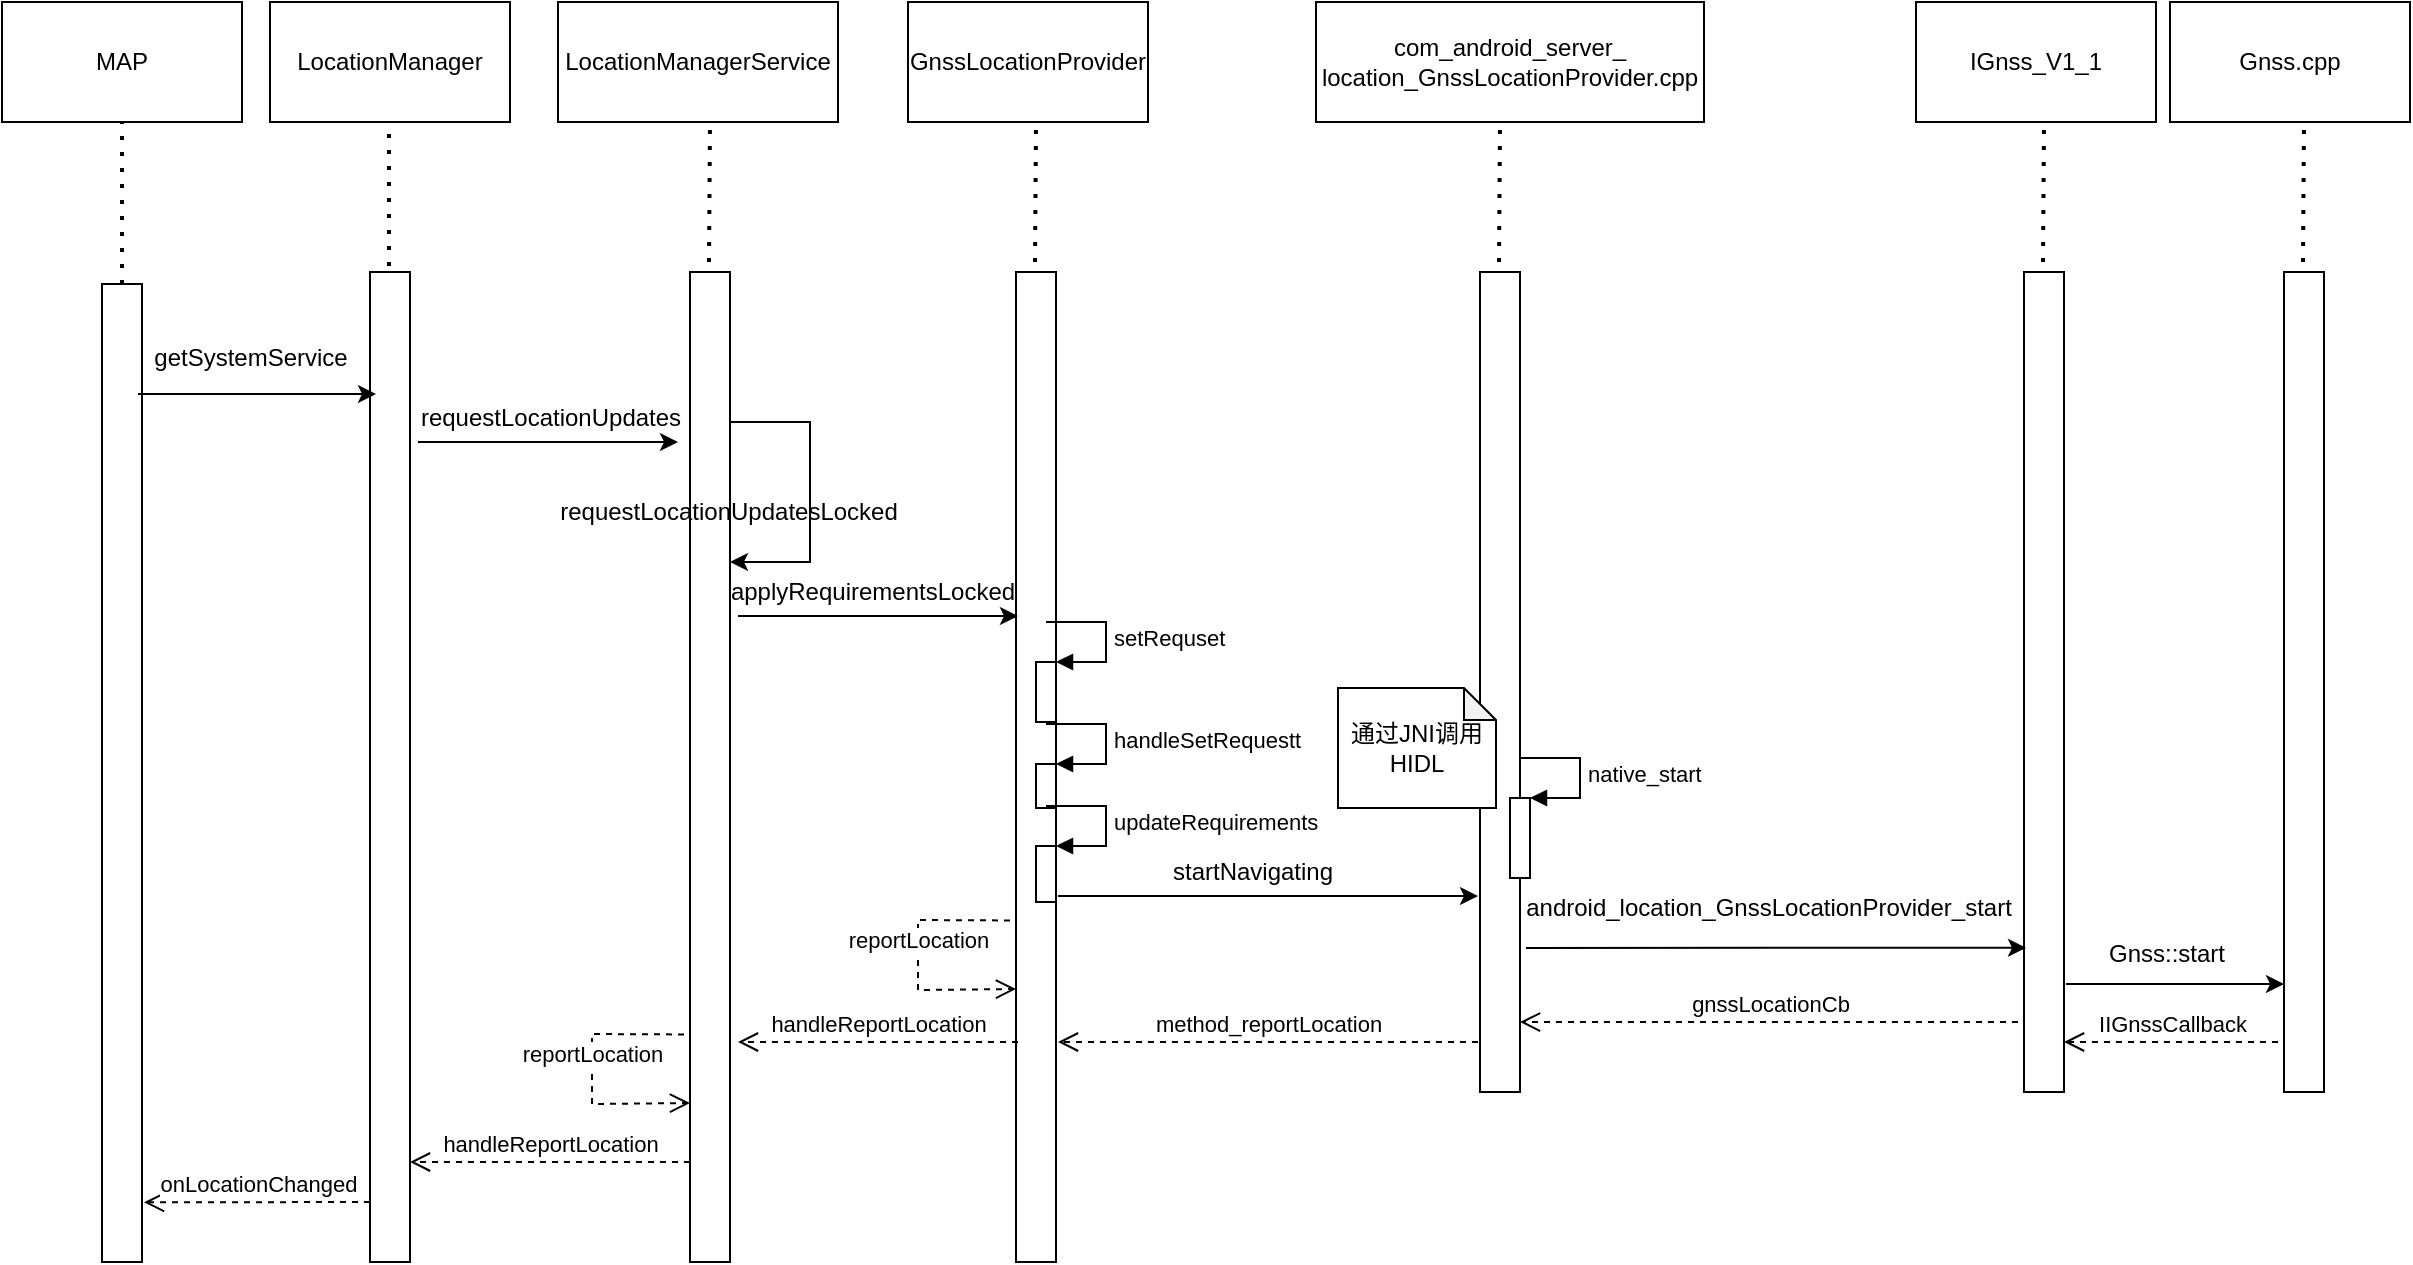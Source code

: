 <mxfile version="20.3.7" type="github">
  <diagram id="R5M0EQiT70jFXRIH_B0B" name="第 1 页">
    <mxGraphModel dx="1422" dy="705" grid="1" gridSize="10" guides="1" tooltips="1" connect="1" arrows="1" fold="1" page="1" pageScale="1" pageWidth="827" pageHeight="1169" math="0" shadow="0">
      <root>
        <mxCell id="0" />
        <mxCell id="1" parent="0" />
        <mxCell id="CG5CflsM_ie-T5YU8wLy-7" value="MAP" style="rounded=0;whiteSpace=wrap;html=1;" vertex="1" parent="1">
          <mxGeometry x="32" y="40" width="120" height="60" as="geometry" />
        </mxCell>
        <mxCell id="CG5CflsM_ie-T5YU8wLy-8" value="LocationManager" style="rounded=0;whiteSpace=wrap;html=1;" vertex="1" parent="1">
          <mxGeometry x="166" y="40" width="120" height="60" as="geometry" />
        </mxCell>
        <mxCell id="CG5CflsM_ie-T5YU8wLy-9" value="LocationManagerService" style="rounded=0;whiteSpace=wrap;html=1;" vertex="1" parent="1">
          <mxGeometry x="310" y="40" width="140" height="60" as="geometry" />
        </mxCell>
        <mxCell id="CG5CflsM_ie-T5YU8wLy-10" value="GnssLocationProvider" style="rounded=0;whiteSpace=wrap;html=1;" vertex="1" parent="1">
          <mxGeometry x="485" y="40" width="120" height="60" as="geometry" />
        </mxCell>
        <mxCell id="CG5CflsM_ie-T5YU8wLy-11" value="&lt;span style=&quot;&quot;&gt;com_android_server_&lt;br&gt;location_GnssLocationProvider.cpp&lt;/span&gt;" style="rounded=0;whiteSpace=wrap;html=1;" vertex="1" parent="1">
          <mxGeometry x="689" y="40" width="194" height="60" as="geometry" />
        </mxCell>
        <mxCell id="CG5CflsM_ie-T5YU8wLy-12" value="IGnss_V1_1" style="rounded=0;whiteSpace=wrap;html=1;" vertex="1" parent="1">
          <mxGeometry x="989" y="40" width="120" height="60" as="geometry" />
        </mxCell>
        <mxCell id="CG5CflsM_ie-T5YU8wLy-13" value="Gnss.cpp" style="rounded=0;whiteSpace=wrap;html=1;" vertex="1" parent="1">
          <mxGeometry x="1116" y="40" width="120" height="60" as="geometry" />
        </mxCell>
        <mxCell id="CG5CflsM_ie-T5YU8wLy-15" value="" style="rounded=0;whiteSpace=wrap;html=1;horizontal=0;" vertex="1" parent="1">
          <mxGeometry x="82" y="181" width="20" height="489" as="geometry" />
        </mxCell>
        <mxCell id="CG5CflsM_ie-T5YU8wLy-18" value="" style="endArrow=none;dashed=1;html=1;dashPattern=1 3;strokeWidth=2;rounded=0;entryX=0.5;entryY=1;entryDx=0;entryDy=0;exitX=0.5;exitY=0;exitDx=0;exitDy=0;exitPerimeter=0;" edge="1" parent="1" source="CG5CflsM_ie-T5YU8wLy-15" target="CG5CflsM_ie-T5YU8wLy-7">
          <mxGeometry width="50" height="50" relative="1" as="geometry">
            <mxPoint x="86" y="180" as="sourcePoint" />
            <mxPoint x="106" y="110" as="targetPoint" />
          </mxGeometry>
        </mxCell>
        <mxCell id="CG5CflsM_ie-T5YU8wLy-19" value="" style="endArrow=none;dashed=1;html=1;dashPattern=1 3;strokeWidth=2;rounded=0;entryX=0.5;entryY=1;entryDx=0;entryDy=0;exitX=0.5;exitY=0;exitDx=0;exitDy=0;exitPerimeter=0;" edge="1" parent="1">
          <mxGeometry width="50" height="50" relative="1" as="geometry">
            <mxPoint x="225.5" y="180" as="sourcePoint" />
            <mxPoint x="225.5" y="100" as="targetPoint" />
          </mxGeometry>
        </mxCell>
        <mxCell id="CG5CflsM_ie-T5YU8wLy-20" value="" style="rounded=0;whiteSpace=wrap;html=1;horizontal=0;" vertex="1" parent="1">
          <mxGeometry x="216" y="175" width="20" height="495" as="geometry" />
        </mxCell>
        <mxCell id="CG5CflsM_ie-T5YU8wLy-23" value="getSystemService" style="text;html=1;resizable=0;autosize=1;align=center;verticalAlign=middle;points=[];fillColor=none;strokeColor=none;rounded=0;" vertex="1" parent="1">
          <mxGeometry x="96" y="203" width="120" height="30" as="geometry" />
        </mxCell>
        <mxCell id="CG5CflsM_ie-T5YU8wLy-24" value="" style="endArrow=classic;html=1;rounded=0;entryX=1.025;entryY=1.1;entryDx=0;entryDy=0;entryPerimeter=0;" edge="1" parent="1" target="CG5CflsM_ie-T5YU8wLy-23">
          <mxGeometry width="50" height="50" relative="1" as="geometry">
            <mxPoint x="100" y="236" as="sourcePoint" />
            <mxPoint x="181" y="230" as="targetPoint" />
          </mxGeometry>
        </mxCell>
        <mxCell id="CG5CflsM_ie-T5YU8wLy-25" value="" style="rounded=0;whiteSpace=wrap;html=1;horizontal=0;" vertex="1" parent="1">
          <mxGeometry x="376" y="175" width="20" height="495" as="geometry" />
        </mxCell>
        <mxCell id="CG5CflsM_ie-T5YU8wLy-26" value="" style="rounded=0;whiteSpace=wrap;html=1;horizontal=0;" vertex="1" parent="1">
          <mxGeometry x="539" y="175" width="20" height="495" as="geometry" />
        </mxCell>
        <mxCell id="CG5CflsM_ie-T5YU8wLy-27" value="" style="rounded=0;whiteSpace=wrap;html=1;horizontal=0;" vertex="1" parent="1">
          <mxGeometry x="771" y="175" width="20" height="410" as="geometry" />
        </mxCell>
        <mxCell id="CG5CflsM_ie-T5YU8wLy-28" value="" style="rounded=0;whiteSpace=wrap;html=1;horizontal=0;" vertex="1" parent="1">
          <mxGeometry x="1043" y="175" width="20" height="410" as="geometry" />
        </mxCell>
        <mxCell id="CG5CflsM_ie-T5YU8wLy-29" value="" style="rounded=0;whiteSpace=wrap;html=1;horizontal=0;" vertex="1" parent="1">
          <mxGeometry x="1173" y="175" width="20" height="410" as="geometry" />
        </mxCell>
        <mxCell id="CG5CflsM_ie-T5YU8wLy-30" value="requestLocationUpdates" style="text;html=1;resizable=0;autosize=1;align=center;verticalAlign=middle;points=[];fillColor=none;strokeColor=none;rounded=0;" vertex="1" parent="1">
          <mxGeometry x="231" y="233" width="150" height="30" as="geometry" />
        </mxCell>
        <mxCell id="CG5CflsM_ie-T5YU8wLy-31" value="" style="endArrow=classic;html=1;rounded=0;" edge="1" parent="1">
          <mxGeometry width="50" height="50" relative="1" as="geometry">
            <mxPoint x="240" y="260" as="sourcePoint" />
            <mxPoint x="370" y="260" as="targetPoint" />
          </mxGeometry>
        </mxCell>
        <mxCell id="CG5CflsM_ie-T5YU8wLy-32" value="requestLocationUpdatesLocked" style="text;html=1;resizable=0;autosize=1;align=center;verticalAlign=middle;points=[];fillColor=none;strokeColor=none;rounded=0;" vertex="1" parent="1">
          <mxGeometry x="300" y="280" width="190" height="30" as="geometry" />
        </mxCell>
        <mxCell id="CG5CflsM_ie-T5YU8wLy-33" value="" style="endArrow=classic;html=1;rounded=0;" edge="1" parent="1">
          <mxGeometry width="50" height="50" relative="1" as="geometry">
            <mxPoint x="396" y="250" as="sourcePoint" />
            <mxPoint x="396" y="320" as="targetPoint" />
            <Array as="points">
              <mxPoint x="436" y="250" />
              <mxPoint x="436" y="320" />
            </Array>
          </mxGeometry>
        </mxCell>
        <mxCell id="CG5CflsM_ie-T5YU8wLy-34" value="applyRequirementsLocked" style="text;html=1;resizable=0;autosize=1;align=center;verticalAlign=middle;points=[];fillColor=none;strokeColor=none;rounded=0;" vertex="1" parent="1">
          <mxGeometry x="382" y="320" width="170" height="30" as="geometry" />
        </mxCell>
        <mxCell id="CG5CflsM_ie-T5YU8wLy-35" value="" style="endArrow=classic;html=1;rounded=0;" edge="1" parent="1">
          <mxGeometry width="50" height="50" relative="1" as="geometry">
            <mxPoint x="400" y="347" as="sourcePoint" />
            <mxPoint x="540" y="347" as="targetPoint" />
          </mxGeometry>
        </mxCell>
        <mxCell id="CG5CflsM_ie-T5YU8wLy-36" value="startNavigating" style="text;html=1;resizable=0;autosize=1;align=center;verticalAlign=middle;points=[];fillColor=none;strokeColor=none;rounded=0;" vertex="1" parent="1">
          <mxGeometry x="607" y="460" width="100" height="30" as="geometry" />
        </mxCell>
        <mxCell id="CG5CflsM_ie-T5YU8wLy-37" value="" style="endArrow=classic;html=1;rounded=0;" edge="1" parent="1">
          <mxGeometry width="50" height="50" relative="1" as="geometry">
            <mxPoint x="560" y="487" as="sourcePoint" />
            <mxPoint x="770" y="487" as="targetPoint" />
          </mxGeometry>
        </mxCell>
        <mxCell id="CG5CflsM_ie-T5YU8wLy-38" value="android_location_GnssLocationProvider_start" style="text;html=1;resizable=0;autosize=1;align=center;verticalAlign=middle;points=[];fillColor=none;strokeColor=none;rounded=0;" vertex="1" parent="1">
          <mxGeometry x="780" y="478" width="270" height="30" as="geometry" />
        </mxCell>
        <mxCell id="CG5CflsM_ie-T5YU8wLy-39" value="" style="endArrow=classic;html=1;rounded=0;entryX=0.05;entryY=0.707;entryDx=0;entryDy=0;entryPerimeter=0;" edge="1" parent="1">
          <mxGeometry width="50" height="50" relative="1" as="geometry">
            <mxPoint x="794" y="513" as="sourcePoint" />
            <mxPoint x="1044" y="512.87" as="targetPoint" />
          </mxGeometry>
        </mxCell>
        <mxCell id="CG5CflsM_ie-T5YU8wLy-40" value="" style="endArrow=none;dashed=1;html=1;dashPattern=1 3;strokeWidth=2;rounded=0;exitX=0.5;exitY=0;exitDx=0;exitDy=0;exitPerimeter=0;" edge="1" parent="1">
          <mxGeometry width="50" height="50" relative="1" as="geometry">
            <mxPoint x="385.5" y="170" as="sourcePoint" />
            <mxPoint x="386" y="100" as="targetPoint" />
          </mxGeometry>
        </mxCell>
        <mxCell id="CG5CflsM_ie-T5YU8wLy-41" value="" style="endArrow=none;dashed=1;html=1;dashPattern=1 3;strokeWidth=2;rounded=0;exitX=0.5;exitY=0;exitDx=0;exitDy=0;exitPerimeter=0;" edge="1" parent="1">
          <mxGeometry width="50" height="50" relative="1" as="geometry">
            <mxPoint x="548.5" y="170" as="sourcePoint" />
            <mxPoint x="549" y="100" as="targetPoint" />
          </mxGeometry>
        </mxCell>
        <mxCell id="CG5CflsM_ie-T5YU8wLy-42" value="" style="endArrow=none;dashed=1;html=1;dashPattern=1 3;strokeWidth=2;rounded=0;exitX=0.5;exitY=0;exitDx=0;exitDy=0;exitPerimeter=0;" edge="1" parent="1">
          <mxGeometry width="50" height="50" relative="1" as="geometry">
            <mxPoint x="780.5" y="170" as="sourcePoint" />
            <mxPoint x="781" y="100" as="targetPoint" />
          </mxGeometry>
        </mxCell>
        <mxCell id="CG5CflsM_ie-T5YU8wLy-43" value="" style="endArrow=none;dashed=1;html=1;dashPattern=1 3;strokeWidth=2;rounded=0;exitX=0.5;exitY=0;exitDx=0;exitDy=0;exitPerimeter=0;" edge="1" parent="1">
          <mxGeometry width="50" height="50" relative="1" as="geometry">
            <mxPoint x="1052.5" y="170" as="sourcePoint" />
            <mxPoint x="1053" y="100" as="targetPoint" />
          </mxGeometry>
        </mxCell>
        <mxCell id="CG5CflsM_ie-T5YU8wLy-44" value="" style="endArrow=none;dashed=1;html=1;dashPattern=1 3;strokeWidth=2;rounded=0;exitX=0.5;exitY=0;exitDx=0;exitDy=0;exitPerimeter=0;" edge="1" parent="1">
          <mxGeometry width="50" height="50" relative="1" as="geometry">
            <mxPoint x="1182.5" y="170" as="sourcePoint" />
            <mxPoint x="1183" y="100" as="targetPoint" />
          </mxGeometry>
        </mxCell>
        <mxCell id="CG5CflsM_ie-T5YU8wLy-45" value="&lt;span style=&quot;&quot;&gt;Gnss::start&lt;/span&gt;" style="text;html=1;resizable=0;autosize=1;align=center;verticalAlign=middle;points=[];fillColor=none;strokeColor=none;rounded=0;" vertex="1" parent="1">
          <mxGeometry x="1074" y="501" width="80" height="30" as="geometry" />
        </mxCell>
        <mxCell id="CG5CflsM_ie-T5YU8wLy-46" value="" style="endArrow=classic;html=1;rounded=0;" edge="1" parent="1">
          <mxGeometry width="50" height="50" relative="1" as="geometry">
            <mxPoint x="1064" y="531" as="sourcePoint" />
            <mxPoint x="1173" y="531" as="targetPoint" />
          </mxGeometry>
        </mxCell>
        <mxCell id="CG5CflsM_ie-T5YU8wLy-47" value="通过JNI调用&lt;br&gt;HIDL" style="shape=note;whiteSpace=wrap;html=1;backgroundOutline=1;darkOpacity=0.05;size=16;" vertex="1" parent="1">
          <mxGeometry x="700" y="383" width="79" height="60" as="geometry" />
        </mxCell>
        <mxCell id="CG5CflsM_ie-T5YU8wLy-52" value="" style="html=1;points=[];perimeter=orthogonalPerimeter;" vertex="1" parent="1">
          <mxGeometry x="786" y="438" width="10" height="40" as="geometry" />
        </mxCell>
        <mxCell id="CG5CflsM_ie-T5YU8wLy-53" value="native_start" style="edgeStyle=orthogonalEdgeStyle;html=1;align=left;spacingLeft=2;endArrow=block;rounded=0;entryX=1;entryY=0;" edge="1" target="CG5CflsM_ie-T5YU8wLy-52" parent="1">
          <mxGeometry relative="1" as="geometry">
            <mxPoint x="791" y="418" as="sourcePoint" />
            <Array as="points">
              <mxPoint x="821" y="418" />
            </Array>
          </mxGeometry>
        </mxCell>
        <mxCell id="CG5CflsM_ie-T5YU8wLy-54" value="" style="html=1;points=[];perimeter=orthogonalPerimeter;" vertex="1" parent="1">
          <mxGeometry x="549" y="370" width="10" height="30" as="geometry" />
        </mxCell>
        <mxCell id="CG5CflsM_ie-T5YU8wLy-55" value="setRequset" style="edgeStyle=orthogonalEdgeStyle;html=1;align=left;spacingLeft=2;endArrow=block;rounded=0;entryX=1;entryY=0;" edge="1" target="CG5CflsM_ie-T5YU8wLy-54" parent="1">
          <mxGeometry relative="1" as="geometry">
            <mxPoint x="554" y="350" as="sourcePoint" />
            <Array as="points">
              <mxPoint x="584" y="350" />
            </Array>
          </mxGeometry>
        </mxCell>
        <mxCell id="CG5CflsM_ie-T5YU8wLy-56" value="" style="html=1;points=[];perimeter=orthogonalPerimeter;" vertex="1" parent="1">
          <mxGeometry x="549" y="421" width="10" height="22" as="geometry" />
        </mxCell>
        <mxCell id="CG5CflsM_ie-T5YU8wLy-57" value="handleSetRequestt" style="edgeStyle=orthogonalEdgeStyle;html=1;align=left;spacingLeft=2;endArrow=block;rounded=0;entryX=1;entryY=0;" edge="1" target="CG5CflsM_ie-T5YU8wLy-56" parent="1">
          <mxGeometry relative="1" as="geometry">
            <mxPoint x="554" y="401" as="sourcePoint" />
            <Array as="points">
              <mxPoint x="584" y="401" />
            </Array>
          </mxGeometry>
        </mxCell>
        <mxCell id="CG5CflsM_ie-T5YU8wLy-58" value="" style="html=1;points=[];perimeter=orthogonalPerimeter;" vertex="1" parent="1">
          <mxGeometry x="549" y="462" width="10" height="28" as="geometry" />
        </mxCell>
        <mxCell id="CG5CflsM_ie-T5YU8wLy-59" value="updateRequirements" style="edgeStyle=orthogonalEdgeStyle;html=1;align=left;spacingLeft=2;endArrow=block;rounded=0;entryX=1;entryY=0;" edge="1" target="CG5CflsM_ie-T5YU8wLy-58" parent="1">
          <mxGeometry relative="1" as="geometry">
            <mxPoint x="554" y="442" as="sourcePoint" />
            <Array as="points">
              <mxPoint x="584" y="442" />
            </Array>
          </mxGeometry>
        </mxCell>
        <mxCell id="CG5CflsM_ie-T5YU8wLy-62" value="IIGnssCallback" style="html=1;verticalAlign=bottom;endArrow=open;dashed=1;endSize=8;rounded=0;exitX=-0.15;exitY=0.939;exitDx=0;exitDy=0;exitPerimeter=0;" edge="1" parent="1" source="CG5CflsM_ie-T5YU8wLy-29">
          <mxGeometry relative="1" as="geometry">
            <mxPoint x="1143" y="560" as="sourcePoint" />
            <mxPoint x="1063" y="560" as="targetPoint" />
          </mxGeometry>
        </mxCell>
        <mxCell id="CG5CflsM_ie-T5YU8wLy-63" value="gnssLocationCb" style="html=1;verticalAlign=bottom;endArrow=open;dashed=1;endSize=8;rounded=0;" edge="1" parent="1">
          <mxGeometry relative="1" as="geometry">
            <mxPoint x="1040" y="550" as="sourcePoint" />
            <mxPoint x="791" y="550.01" as="targetPoint" />
          </mxGeometry>
        </mxCell>
        <mxCell id="CG5CflsM_ie-T5YU8wLy-64" value="method_reportLocation" style="html=1;verticalAlign=bottom;endArrow=open;dashed=1;endSize=8;rounded=0;" edge="1" parent="1">
          <mxGeometry relative="1" as="geometry">
            <mxPoint x="770" y="560" as="sourcePoint" />
            <mxPoint x="560" y="560" as="targetPoint" />
          </mxGeometry>
        </mxCell>
        <mxCell id="CG5CflsM_ie-T5YU8wLy-69" value="reportLocation" style="html=1;verticalAlign=bottom;endArrow=open;dashed=1;endSize=8;rounded=0;exitX=-0.15;exitY=0.655;exitDx=0;exitDy=0;exitPerimeter=0;" edge="1" parent="1" source="CG5CflsM_ie-T5YU8wLy-26">
          <mxGeometry relative="1" as="geometry">
            <mxPoint x="535" y="505.84" as="sourcePoint" />
            <mxPoint x="539" y="533.5" as="targetPoint" />
            <Array as="points">
              <mxPoint x="490" y="499" />
              <mxPoint x="490" y="534" />
            </Array>
          </mxGeometry>
        </mxCell>
        <mxCell id="CG5CflsM_ie-T5YU8wLy-70" value="handleReportLocation" style="html=1;verticalAlign=bottom;endArrow=open;dashed=1;endSize=8;rounded=0;" edge="1" parent="1">
          <mxGeometry relative="1" as="geometry">
            <mxPoint x="540" y="560" as="sourcePoint" />
            <mxPoint x="400" y="560" as="targetPoint" />
          </mxGeometry>
        </mxCell>
        <mxCell id="CG5CflsM_ie-T5YU8wLy-71" value="reportLocation" style="html=1;verticalAlign=bottom;endArrow=open;dashed=1;endSize=8;rounded=0;exitX=-0.15;exitY=0.655;exitDx=0;exitDy=0;exitPerimeter=0;" edge="1" parent="1">
          <mxGeometry relative="1" as="geometry">
            <mxPoint x="373" y="556.225" as="sourcePoint" />
            <mxPoint x="376" y="590.5" as="targetPoint" />
            <Array as="points">
              <mxPoint x="327" y="556" />
              <mxPoint x="327" y="591" />
            </Array>
          </mxGeometry>
        </mxCell>
        <mxCell id="CG5CflsM_ie-T5YU8wLy-72" value="handleReportLocation" style="html=1;verticalAlign=bottom;endArrow=open;dashed=1;endSize=8;rounded=0;" edge="1" parent="1">
          <mxGeometry relative="1" as="geometry">
            <mxPoint x="376" y="620" as="sourcePoint" />
            <mxPoint x="236" y="620" as="targetPoint" />
          </mxGeometry>
        </mxCell>
        <mxCell id="CG5CflsM_ie-T5YU8wLy-74" value="onLocationChanged" style="html=1;verticalAlign=bottom;endArrow=open;dashed=1;endSize=8;rounded=0;entryX=1.05;entryY=0.939;entryDx=0;entryDy=0;entryPerimeter=0;" edge="1" parent="1" target="CG5CflsM_ie-T5YU8wLy-15">
          <mxGeometry relative="1" as="geometry">
            <mxPoint x="216" y="640" as="sourcePoint" />
            <mxPoint x="110" y="640" as="targetPoint" />
          </mxGeometry>
        </mxCell>
      </root>
    </mxGraphModel>
  </diagram>
</mxfile>
